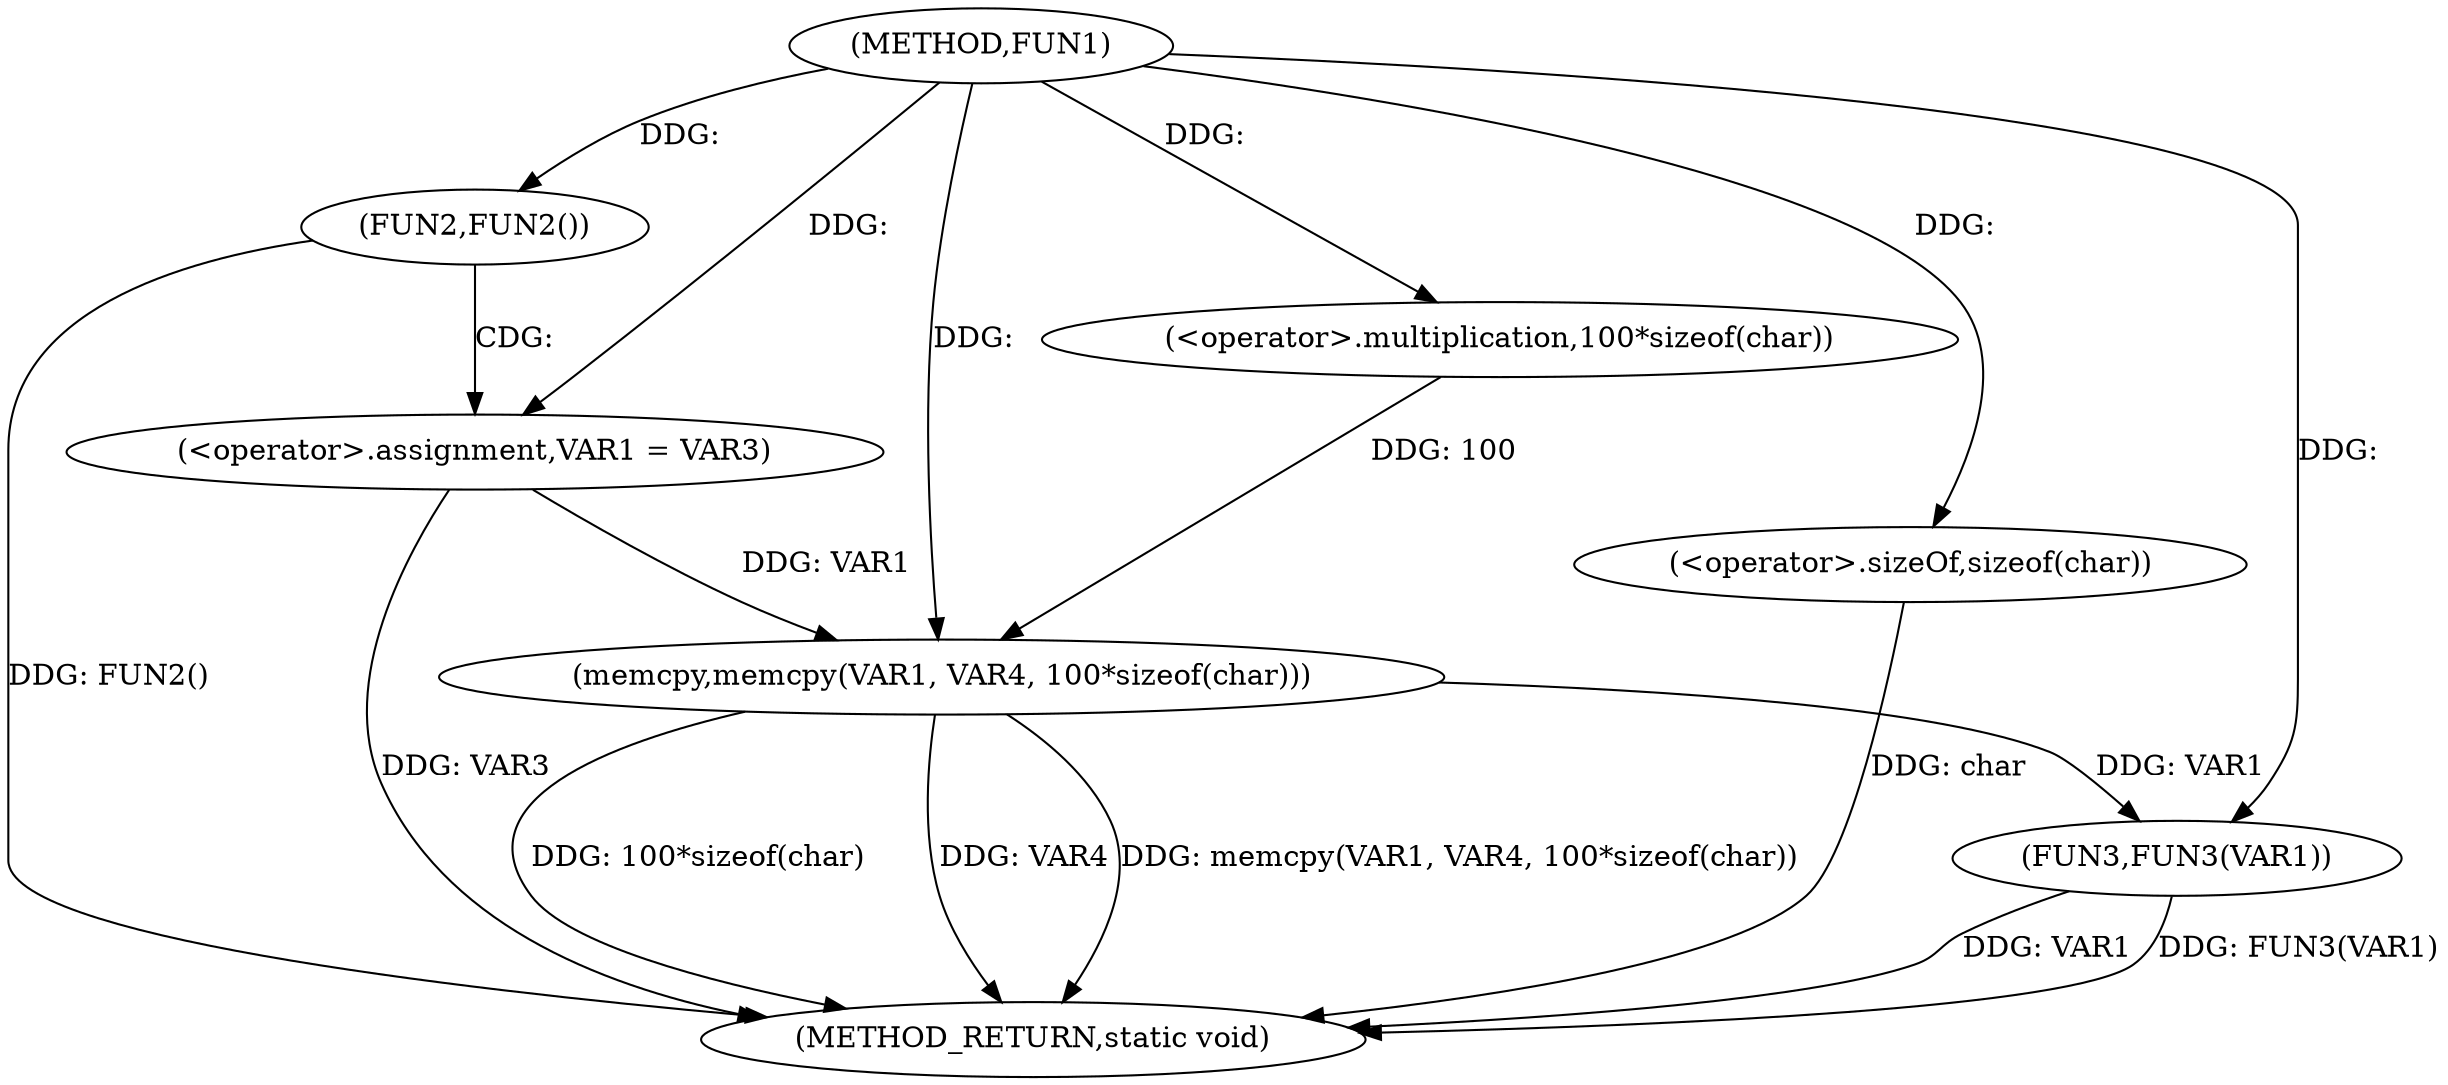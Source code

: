 digraph FUN1 {  
"1000100" [label = "(METHOD,FUN1)" ]
"1000122" [label = "(METHOD_RETURN,static void)" ]
"1000106" [label = "(FUN2,FUN2())" ]
"1000108" [label = "(<operator>.assignment,VAR1 = VAR3)" ]
"1000113" [label = "(memcpy,memcpy(VAR1, VAR4, 100*sizeof(char)))" ]
"1000116" [label = "(<operator>.multiplication,100*sizeof(char))" ]
"1000118" [label = "(<operator>.sizeOf,sizeof(char))" ]
"1000120" [label = "(FUN3,FUN3(VAR1))" ]
  "1000118" -> "1000122"  [ label = "DDG: char"] 
  "1000113" -> "1000122"  [ label = "DDG: 100*sizeof(char)"] 
  "1000106" -> "1000122"  [ label = "DDG: FUN2()"] 
  "1000113" -> "1000122"  [ label = "DDG: VAR4"] 
  "1000120" -> "1000122"  [ label = "DDG: VAR1"] 
  "1000113" -> "1000122"  [ label = "DDG: memcpy(VAR1, VAR4, 100*sizeof(char))"] 
  "1000108" -> "1000122"  [ label = "DDG: VAR3"] 
  "1000120" -> "1000122"  [ label = "DDG: FUN3(VAR1)"] 
  "1000100" -> "1000106"  [ label = "DDG: "] 
  "1000100" -> "1000108"  [ label = "DDG: "] 
  "1000108" -> "1000113"  [ label = "DDG: VAR1"] 
  "1000100" -> "1000113"  [ label = "DDG: "] 
  "1000116" -> "1000113"  [ label = "DDG: 100"] 
  "1000100" -> "1000116"  [ label = "DDG: "] 
  "1000100" -> "1000118"  [ label = "DDG: "] 
  "1000113" -> "1000120"  [ label = "DDG: VAR1"] 
  "1000100" -> "1000120"  [ label = "DDG: "] 
  "1000106" -> "1000108"  [ label = "CDG: "] 
}
